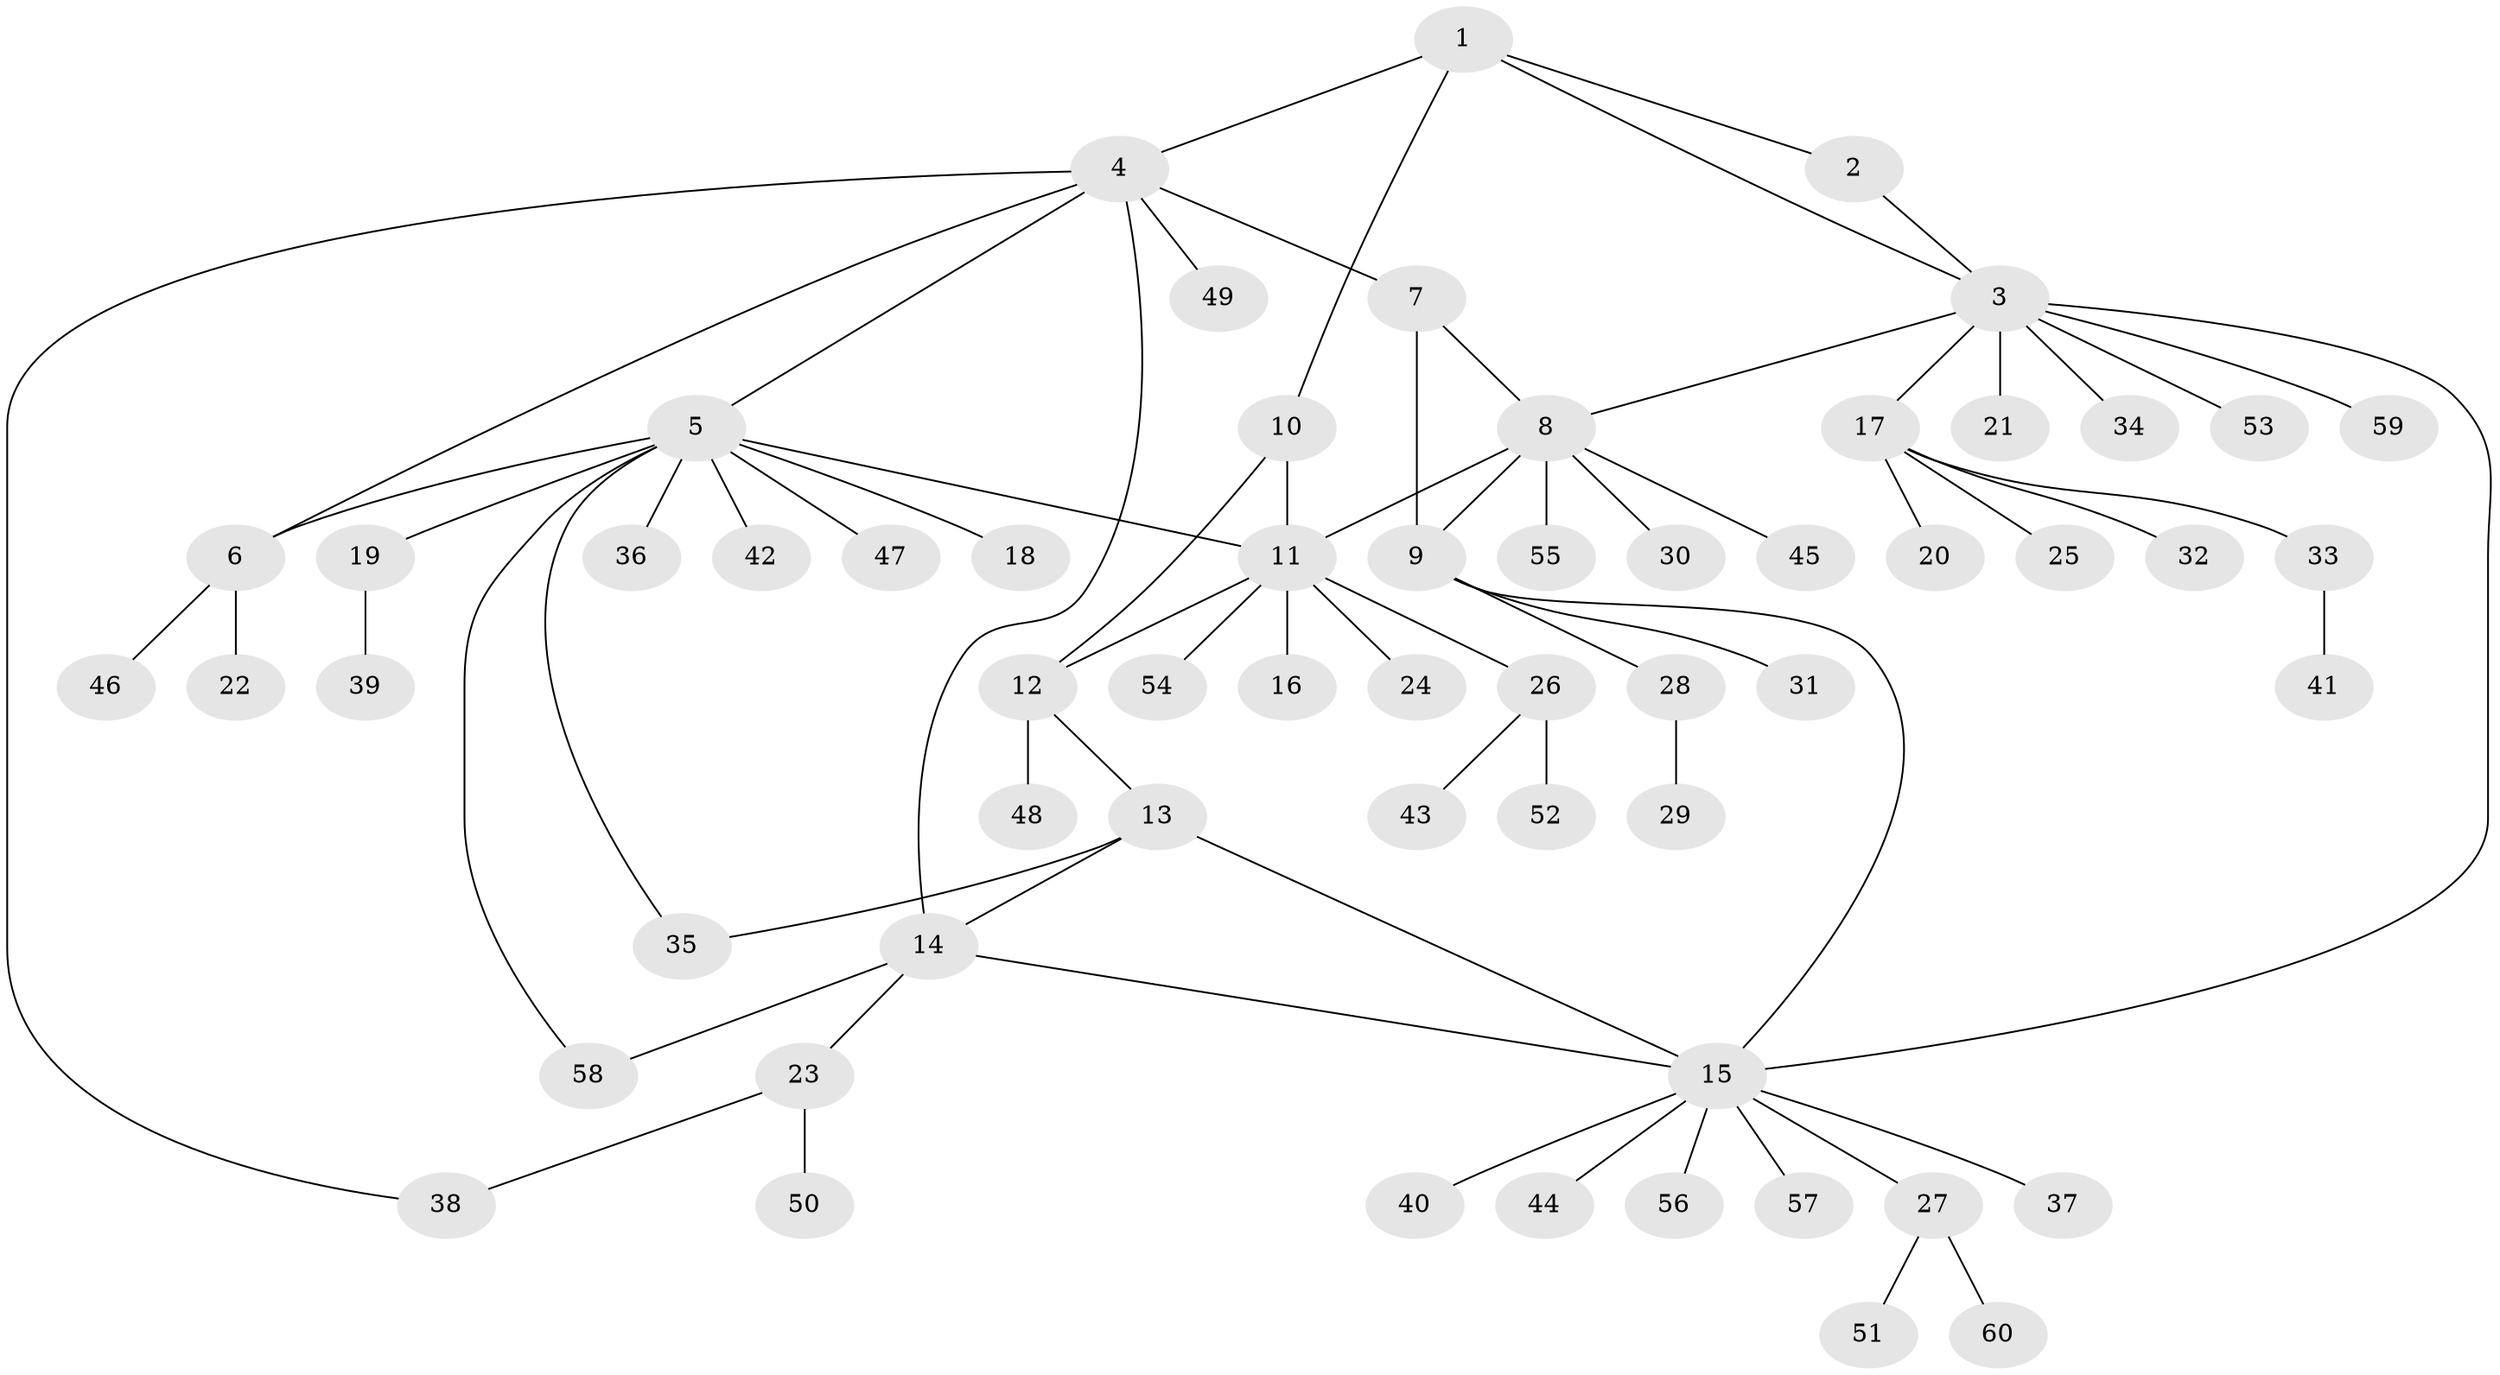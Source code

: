 // Generated by graph-tools (version 1.1) at 2025/26/03/09/25 03:26:41]
// undirected, 60 vertices, 73 edges
graph export_dot {
graph [start="1"]
  node [color=gray90,style=filled];
  1;
  2;
  3;
  4;
  5;
  6;
  7;
  8;
  9;
  10;
  11;
  12;
  13;
  14;
  15;
  16;
  17;
  18;
  19;
  20;
  21;
  22;
  23;
  24;
  25;
  26;
  27;
  28;
  29;
  30;
  31;
  32;
  33;
  34;
  35;
  36;
  37;
  38;
  39;
  40;
  41;
  42;
  43;
  44;
  45;
  46;
  47;
  48;
  49;
  50;
  51;
  52;
  53;
  54;
  55;
  56;
  57;
  58;
  59;
  60;
  1 -- 2;
  1 -- 3;
  1 -- 4;
  1 -- 10;
  2 -- 3;
  3 -- 8;
  3 -- 15;
  3 -- 17;
  3 -- 21;
  3 -- 34;
  3 -- 53;
  3 -- 59;
  4 -- 5;
  4 -- 6;
  4 -- 7;
  4 -- 14;
  4 -- 38;
  4 -- 49;
  5 -- 6;
  5 -- 11;
  5 -- 18;
  5 -- 19;
  5 -- 35;
  5 -- 36;
  5 -- 42;
  5 -- 47;
  5 -- 58;
  6 -- 22;
  6 -- 46;
  7 -- 8;
  7 -- 9;
  8 -- 9;
  8 -- 11;
  8 -- 30;
  8 -- 45;
  8 -- 55;
  9 -- 15;
  9 -- 28;
  9 -- 31;
  10 -- 11;
  10 -- 12;
  11 -- 12;
  11 -- 16;
  11 -- 24;
  11 -- 26;
  11 -- 54;
  12 -- 13;
  12 -- 48;
  13 -- 14;
  13 -- 15;
  13 -- 35;
  14 -- 15;
  14 -- 23;
  14 -- 58;
  15 -- 27;
  15 -- 37;
  15 -- 40;
  15 -- 44;
  15 -- 56;
  15 -- 57;
  17 -- 20;
  17 -- 25;
  17 -- 32;
  17 -- 33;
  19 -- 39;
  23 -- 38;
  23 -- 50;
  26 -- 43;
  26 -- 52;
  27 -- 51;
  27 -- 60;
  28 -- 29;
  33 -- 41;
}
